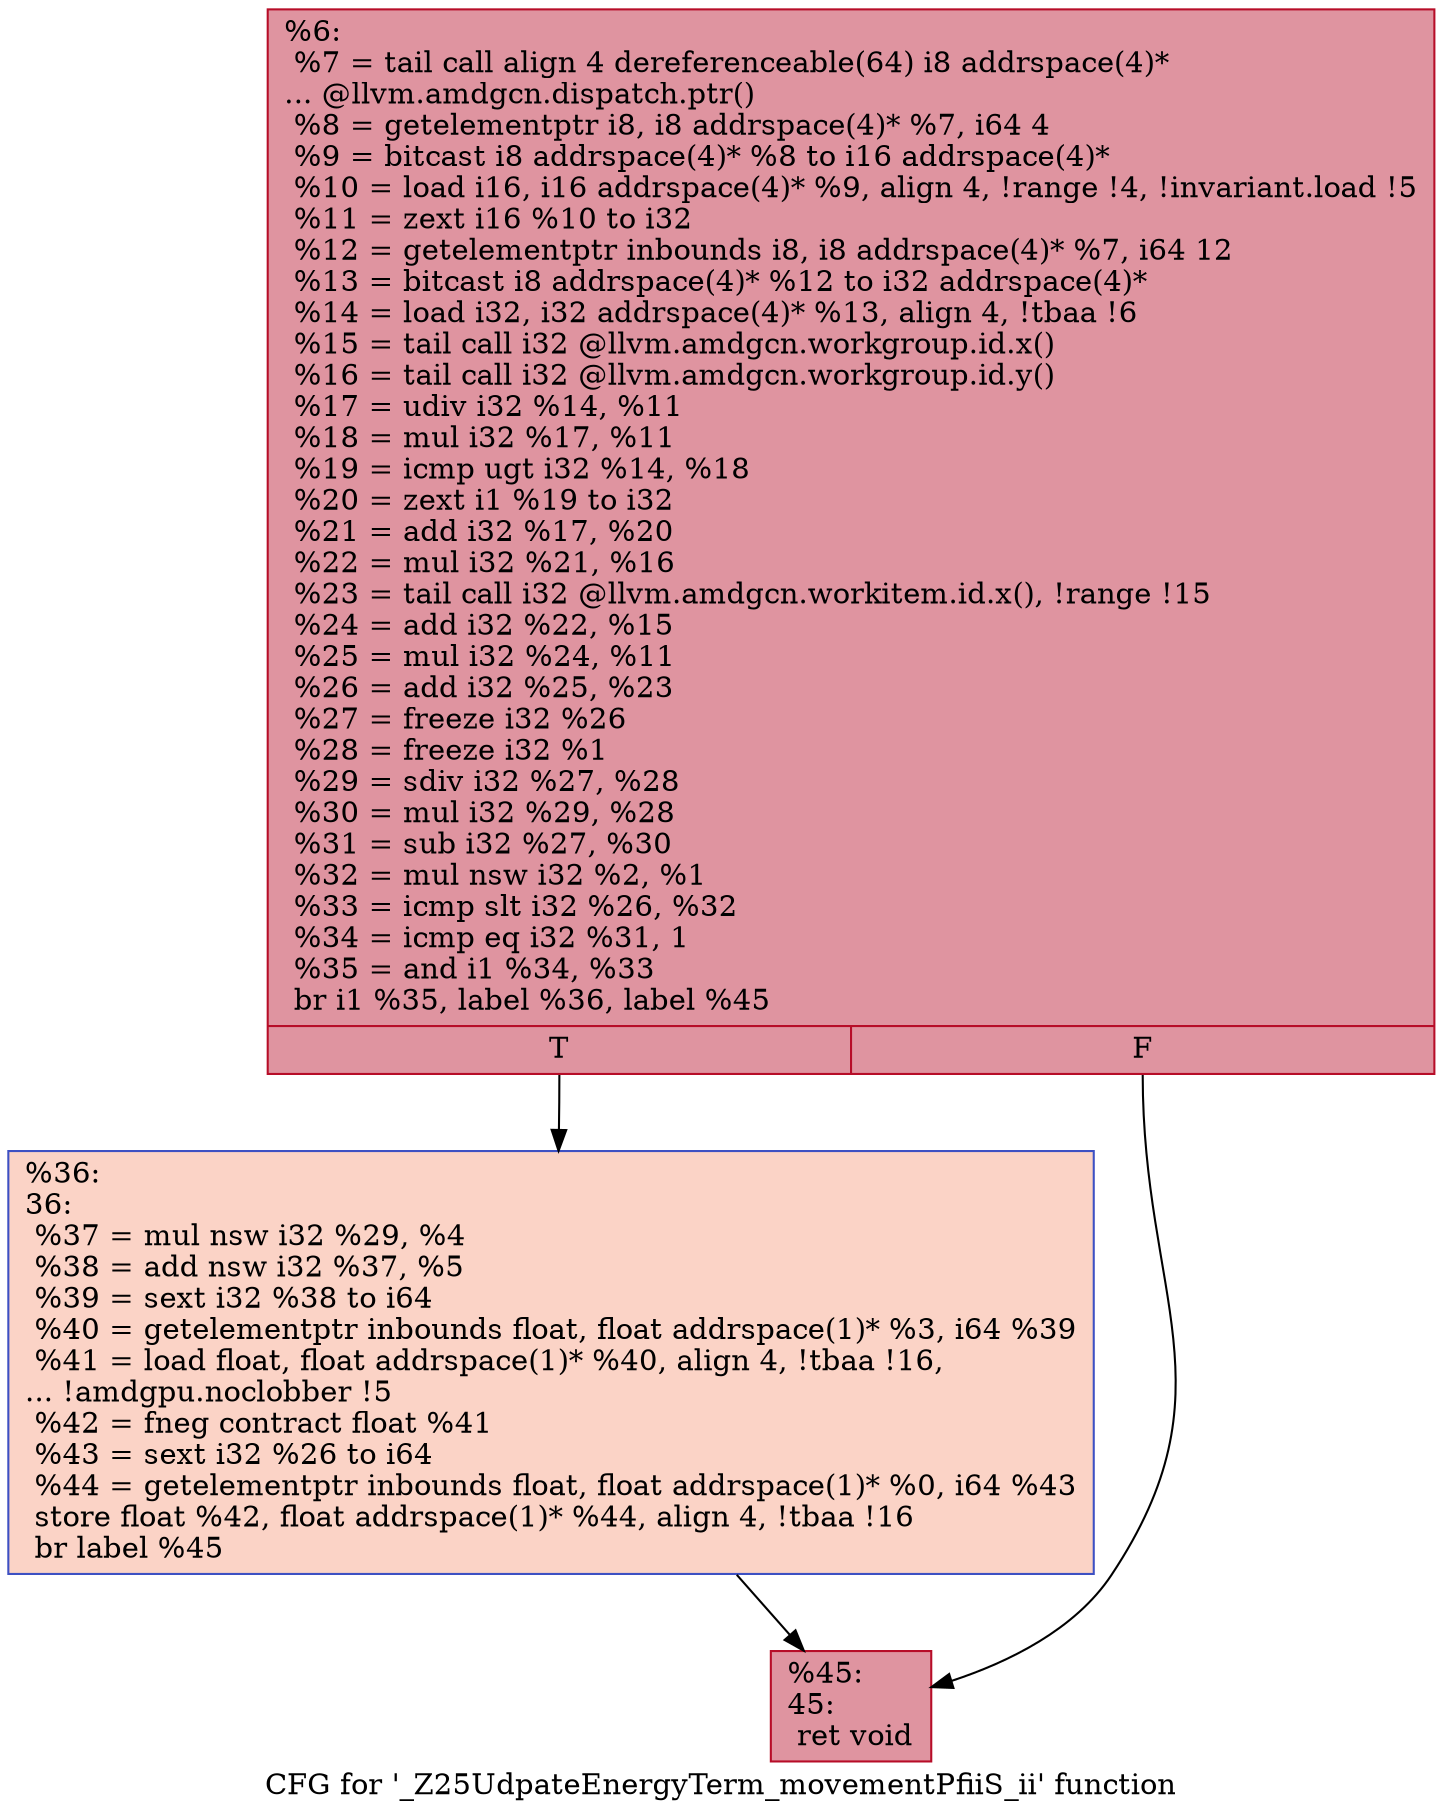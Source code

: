 digraph "CFG for '_Z25UdpateEnergyTerm_movementPfiiS_ii' function" {
	label="CFG for '_Z25UdpateEnergyTerm_movementPfiiS_ii' function";

	Node0x5925620 [shape=record,color="#b70d28ff", style=filled, fillcolor="#b70d2870",label="{%6:\l  %7 = tail call align 4 dereferenceable(64) i8 addrspace(4)*\l... @llvm.amdgcn.dispatch.ptr()\l  %8 = getelementptr i8, i8 addrspace(4)* %7, i64 4\l  %9 = bitcast i8 addrspace(4)* %8 to i16 addrspace(4)*\l  %10 = load i16, i16 addrspace(4)* %9, align 4, !range !4, !invariant.load !5\l  %11 = zext i16 %10 to i32\l  %12 = getelementptr inbounds i8, i8 addrspace(4)* %7, i64 12\l  %13 = bitcast i8 addrspace(4)* %12 to i32 addrspace(4)*\l  %14 = load i32, i32 addrspace(4)* %13, align 4, !tbaa !6\l  %15 = tail call i32 @llvm.amdgcn.workgroup.id.x()\l  %16 = tail call i32 @llvm.amdgcn.workgroup.id.y()\l  %17 = udiv i32 %14, %11\l  %18 = mul i32 %17, %11\l  %19 = icmp ugt i32 %14, %18\l  %20 = zext i1 %19 to i32\l  %21 = add i32 %17, %20\l  %22 = mul i32 %21, %16\l  %23 = tail call i32 @llvm.amdgcn.workitem.id.x(), !range !15\l  %24 = add i32 %22, %15\l  %25 = mul i32 %24, %11\l  %26 = add i32 %25, %23\l  %27 = freeze i32 %26\l  %28 = freeze i32 %1\l  %29 = sdiv i32 %27, %28\l  %30 = mul i32 %29, %28\l  %31 = sub i32 %27, %30\l  %32 = mul nsw i32 %2, %1\l  %33 = icmp slt i32 %26, %32\l  %34 = icmp eq i32 %31, 1\l  %35 = and i1 %34, %33\l  br i1 %35, label %36, label %45\l|{<s0>T|<s1>F}}"];
	Node0x5925620:s0 -> Node0x5927550;
	Node0x5925620:s1 -> Node0x5928470;
	Node0x5927550 [shape=record,color="#3d50c3ff", style=filled, fillcolor="#f59c7d70",label="{%36:\l36:                                               \l  %37 = mul nsw i32 %29, %4\l  %38 = add nsw i32 %37, %5\l  %39 = sext i32 %38 to i64\l  %40 = getelementptr inbounds float, float addrspace(1)* %3, i64 %39\l  %41 = load float, float addrspace(1)* %40, align 4, !tbaa !16,\l... !amdgpu.noclobber !5\l  %42 = fneg contract float %41\l  %43 = sext i32 %26 to i64\l  %44 = getelementptr inbounds float, float addrspace(1)* %0, i64 %43\l  store float %42, float addrspace(1)* %44, align 4, !tbaa !16\l  br label %45\l}"];
	Node0x5927550 -> Node0x5928470;
	Node0x5928470 [shape=record,color="#b70d28ff", style=filled, fillcolor="#b70d2870",label="{%45:\l45:                                               \l  ret void\l}"];
}
